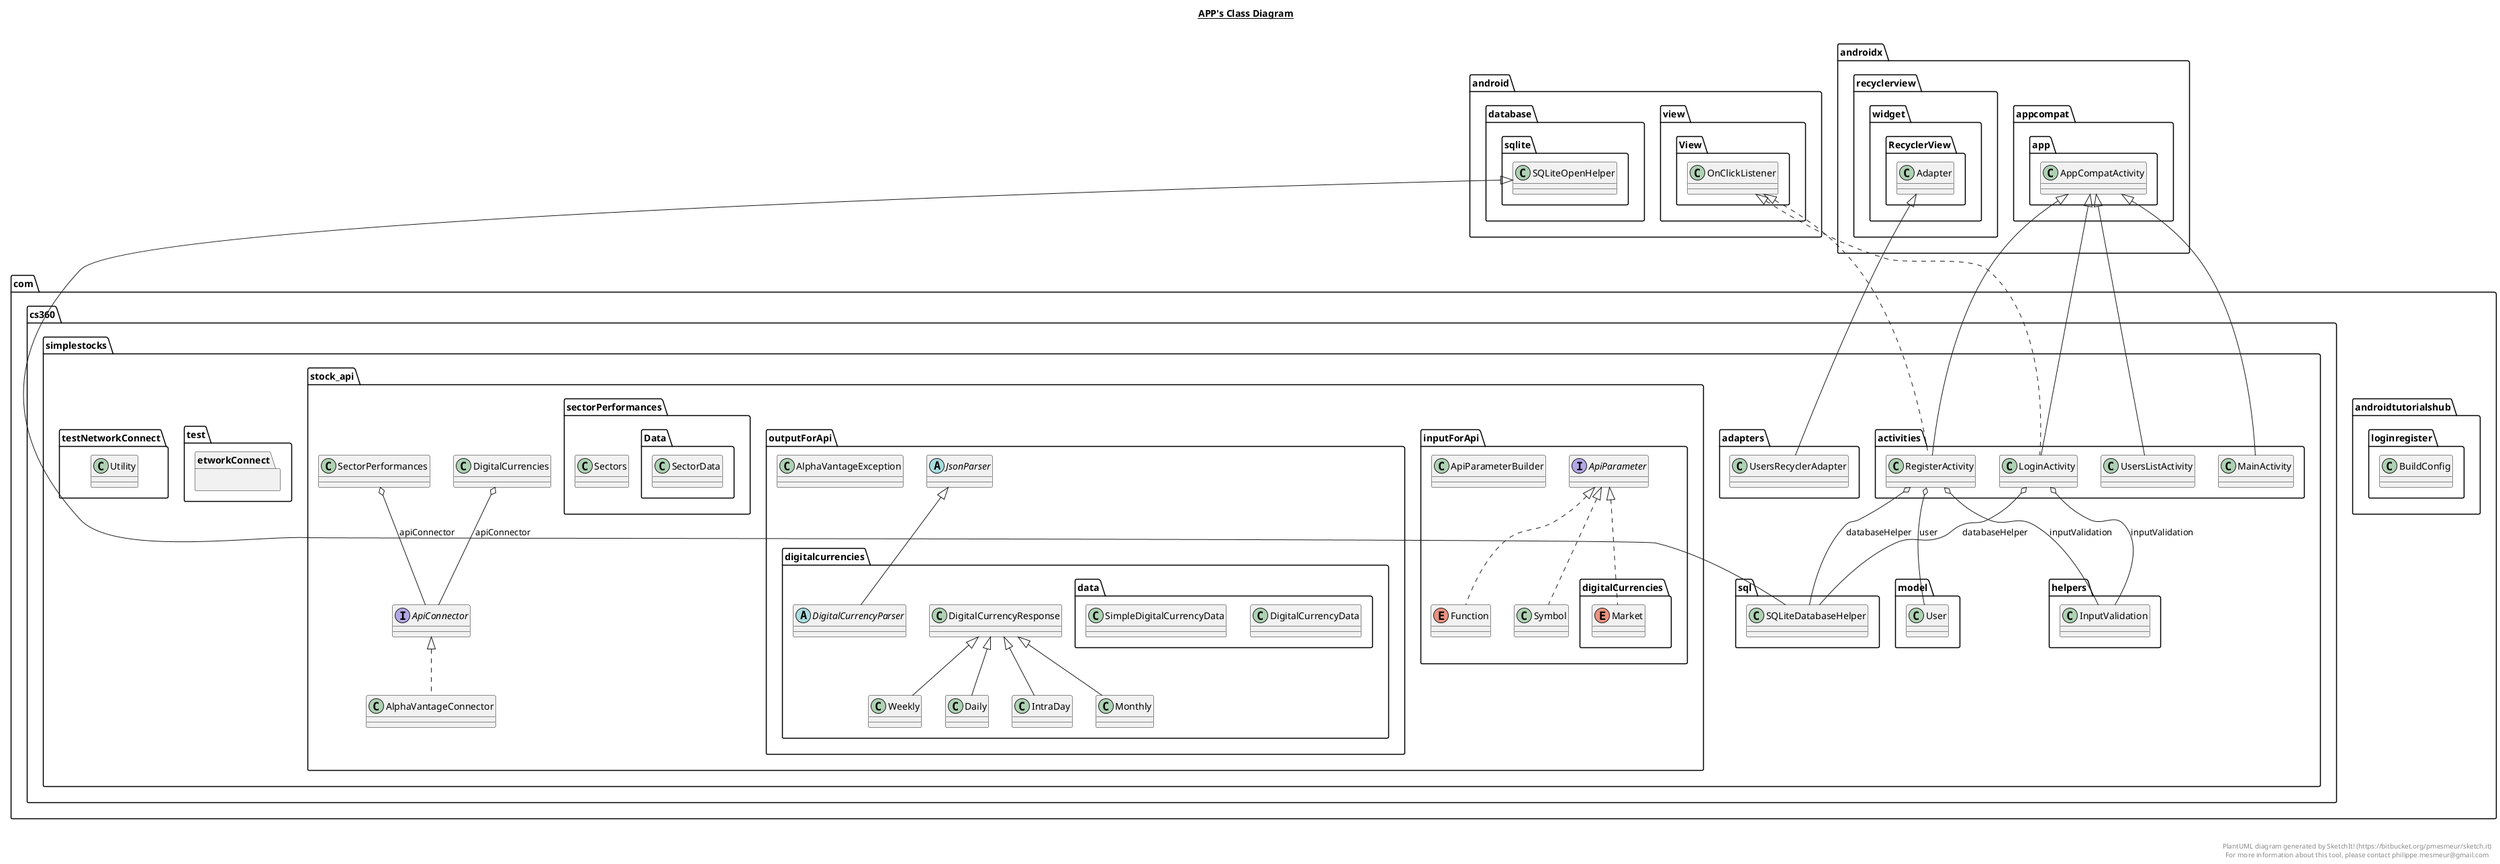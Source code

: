 @startuml

title __APP's Class Diagram__\n

  namespace com.androidtutorialshub.loginregister {
    class com.androidtutorialshub.loginregister.BuildConfig {
    }
  }
  

  namespace com.cs360.simplestocks.activities {
    class com.cs360.simplestocks.activities.LoginActivity {
    }
  }
  

  namespace com.cs360.simplestocks.activities {
    class com.cs360.simplestocks.activities.MainActivity {
    }
  }
  

  namespace com.cs360.simplestocks.activities {
    class com.cs360.simplestocks.activities.RegisterActivity {
    }
  }
  

  namespace com.cs360.simplestocks.activities {
    class com.cs360.simplestocks.activities.UsersListActivity {
    }
  }
  

  namespace com.cs360.simplestocks.adapters {
    class com.cs360.simplestocks.adapters.UsersRecyclerAdapter {
    }
  }
  

  namespace com.cs360.simplestocks.helpers {
    class com.cs360.simplestocks.helpers.InputValidation {
    }
  }
  

  namespace com.cs360.simplestocks.model {
    class com.cs360.simplestocks.model.User {
    }
  }
  

  namespace com.cs360.simplestocks.sql {
    class com.cs360.simplestocks.sql.SQLiteDatabaseHelper {
    }
  }
  

  namespace com.cs360.simplestocks.stock_api {
    class com.cs360.simplestocks.stock_api.AlphaVantageConnector {
    }
  }
  

  namespace com.cs360.simplestocks.stock_api {
    interface com.cs360.simplestocks.stock_api.ApiConnector {
    }
  }
  

  namespace com.cs360.simplestocks.stock_api {
    class com.cs360.simplestocks.stock_api.DigitalCurrencies {
    }
  }
  

  namespace com.cs360.simplestocks.stock_api {
    class com.cs360.simplestocks.stock_api.SectorPerformances {
    }
  }
  

  namespace com.cs360.simplestocks.stock_api {
    namespace inputForApi {
      interface com.cs360.simplestocks.stock_api.inputForApi.ApiParameter {
      }
    }
  }
  

  namespace com.cs360.simplestocks.stock_api {
    namespace inputForApi {
      class com.cs360.simplestocks.stock_api.inputForApi.ApiParameterBuilder {
      }
    }
  }
  

  namespace com.cs360.simplestocks.stock_api {
    namespace inputForApi {
      enum Function {
      }
    }
  }
  

  namespace com.cs360.simplestocks.stock_api {
    namespace inputForApi {
      class com.cs360.simplestocks.stock_api.inputForApi.Symbol {
      }
    }
  }
  

  namespace com.cs360.simplestocks.stock_api {
    namespace inputForApi {
      namespace digitalCurrencies {
        enum Market {
        }
      }
    }
  }
  

  namespace com.cs360.simplestocks.stock_api {
    namespace outputForApi {
      class com.cs360.simplestocks.stock_api.outputForApi.AlphaVantageException {
      }
    }
  }
  

  namespace com.cs360.simplestocks.stock_api {
    namespace outputForApi {
      abstract class com.cs360.simplestocks.stock_api.outputForApi.JsonParser {
      }
    }
  }
  

  namespace com.cs360.simplestocks.stock_api {
    namespace outputForApi {
      namespace digitalcurrencies {
        class com.cs360.simplestocks.stock_api.outputForApi.digitalcurrencies.Daily {
        }
      }
    }
  }
  

  namespace com.cs360.simplestocks.stock_api {
    namespace outputForApi {
      namespace digitalcurrencies {
        abstract class com.cs360.simplestocks.stock_api.outputForApi.digitalcurrencies.DigitalCurrencyParser {
        }
      }
    }
  }
  

  namespace com.cs360.simplestocks.stock_api {
    namespace outputForApi {
      namespace digitalcurrencies {
        class com.cs360.simplestocks.stock_api.outputForApi.digitalcurrencies.DigitalCurrencyResponse {
        }
      }
    }
  }
  

  namespace com.cs360.simplestocks.stock_api {
    namespace outputForApi {
      namespace digitalcurrencies {
        class com.cs360.simplestocks.stock_api.outputForApi.digitalcurrencies.IntraDay {
        }
      }
    }
  }
  

  namespace com.cs360.simplestocks.stock_api {
    namespace outputForApi {
      namespace digitalcurrencies {
        class com.cs360.simplestocks.stock_api.outputForApi.digitalcurrencies.Monthly {
        }
      }
    }
  }
  

  namespace com.cs360.simplestocks.stock_api {
    namespace outputForApi {
      namespace digitalcurrencies {
        class com.cs360.simplestocks.stock_api.outputForApi.digitalcurrencies.Weekly {
        }
      }
    }
  }
  

  namespace com.cs360.simplestocks.stock_api {
    namespace outputForApi {
      namespace digitalcurrencies {
        namespace data {
          class com.cs360.simplestocks.stock_api.outputForApi.digitalcurrencies.data.DigitalCurrencyData {
          }
        }
      }
    }
  }
  

  namespace com.cs360.simplestocks.stock_api {
    namespace outputForApi {
      namespace digitalcurrencies {
        namespace data {
          class com.cs360.simplestocks.stock_api.outputForApi.digitalcurrencies.data.SimpleDigitalCurrencyData {
          }
        }
      }
    }
  }
  

  namespace com.cs360.simplestocks.stock_api {
    namespace sectorPerformances {
      namespace Data {
        class com.cs360.simplestocks.stock_api.sectorPerformances.Data.SectorData {
        }
      }
    }
  }
  

  namespace com.cs360.simplestocks.stock_api {
    namespace sectorPerformances {
      class com.cs360.simplestocks.stock_api.sectorPerformances.Sectors {
      }
    }
  }
  

  namespace com.cs360.simplestocks.test {
    namespace etworkConnect {
      class com.cs360.simplestocks.testNetworkConnect.Utility {
      }
    }
  }
  

  com.cs360.simplestocks.activities.LoginActivity .up.|> android.view.View.OnClickListener
  com.cs360.simplestocks.activities.LoginActivity -up-|> androidx.appcompat.app.AppCompatActivity
  com.cs360.simplestocks.activities.LoginActivity o-- com.cs360.simplestocks.sql.SQLiteDatabaseHelper : databaseHelper
  com.cs360.simplestocks.activities.LoginActivity o-- com.cs360.simplestocks.helpers.InputValidation : inputValidation
  com.cs360.simplestocks.activities.MainActivity -up-|> androidx.appcompat.app.AppCompatActivity
  com.cs360.simplestocks.activities.RegisterActivity .up.|> android.view.View.OnClickListener
  com.cs360.simplestocks.activities.RegisterActivity -up-|> androidx.appcompat.app.AppCompatActivity
  com.cs360.simplestocks.activities.RegisterActivity o-- com.cs360.simplestocks.sql.SQLiteDatabaseHelper : databaseHelper
  com.cs360.simplestocks.activities.RegisterActivity o-- com.cs360.simplestocks.helpers.InputValidation : inputValidation
  com.cs360.simplestocks.activities.RegisterActivity o-- com.cs360.simplestocks.model.User : user
  com.cs360.simplestocks.activities.UsersListActivity -up-|> androidx.appcompat.app.AppCompatActivity
  com.cs360.simplestocks.adapters.UsersRecyclerAdapter -up-|> androidx.recyclerview.widget.RecyclerView.Adapter
  com.cs360.simplestocks.sql.SQLiteDatabaseHelper -up-|> android.database.sqlite.SQLiteOpenHelper
  com.cs360.simplestocks.stock_api.AlphaVantageConnector .up.|> com.cs360.simplestocks.stock_api.ApiConnector
  com.cs360.simplestocks.stock_api.DigitalCurrencies o-- com.cs360.simplestocks.stock_api.ApiConnector : apiConnector
  com.cs360.simplestocks.stock_api.SectorPerformances o-- com.cs360.simplestocks.stock_api.ApiConnector : apiConnector
  com.cs360.simplestocks.stock_api.inputForApi.Function .up.|> com.cs360.simplestocks.stock_api.inputForApi.ApiParameter
  com.cs360.simplestocks.stock_api.inputForApi.Symbol .up.|> com.cs360.simplestocks.stock_api.inputForApi.ApiParameter
  com.cs360.simplestocks.stock_api.inputForApi.digitalCurrencies.Market .up.|> com.cs360.simplestocks.stock_api.inputForApi.ApiParameter
  com.cs360.simplestocks.stock_api.outputForApi.digitalcurrencies.Daily -up-|> com.cs360.simplestocks.stock_api.outputForApi.digitalcurrencies.DigitalCurrencyResponse
  com.cs360.simplestocks.stock_api.outputForApi.digitalcurrencies.DigitalCurrencyParser -up-|> com.cs360.simplestocks.stock_api.outputForApi.JsonParser
  com.cs360.simplestocks.stock_api.outputForApi.digitalcurrencies.IntraDay -up-|> com.cs360.simplestocks.stock_api.outputForApi.digitalcurrencies.DigitalCurrencyResponse
  com.cs360.simplestocks.stock_api.outputForApi.digitalcurrencies.Monthly -up-|> com.cs360.simplestocks.stock_api.outputForApi.digitalcurrencies.DigitalCurrencyResponse
  com.cs360.simplestocks.stock_api.outputForApi.digitalcurrencies.Weekly -up-|> com.cs360.simplestocks.stock_api.outputForApi.digitalcurrencies.DigitalCurrencyResponse


right footer


PlantUML diagram generated by SketchIt! (https://bitbucket.org/pmesmeur/sketch.it)
For more information about this tool, please contact philippe.mesmeur@gmail.com
endfooter

@enduml
